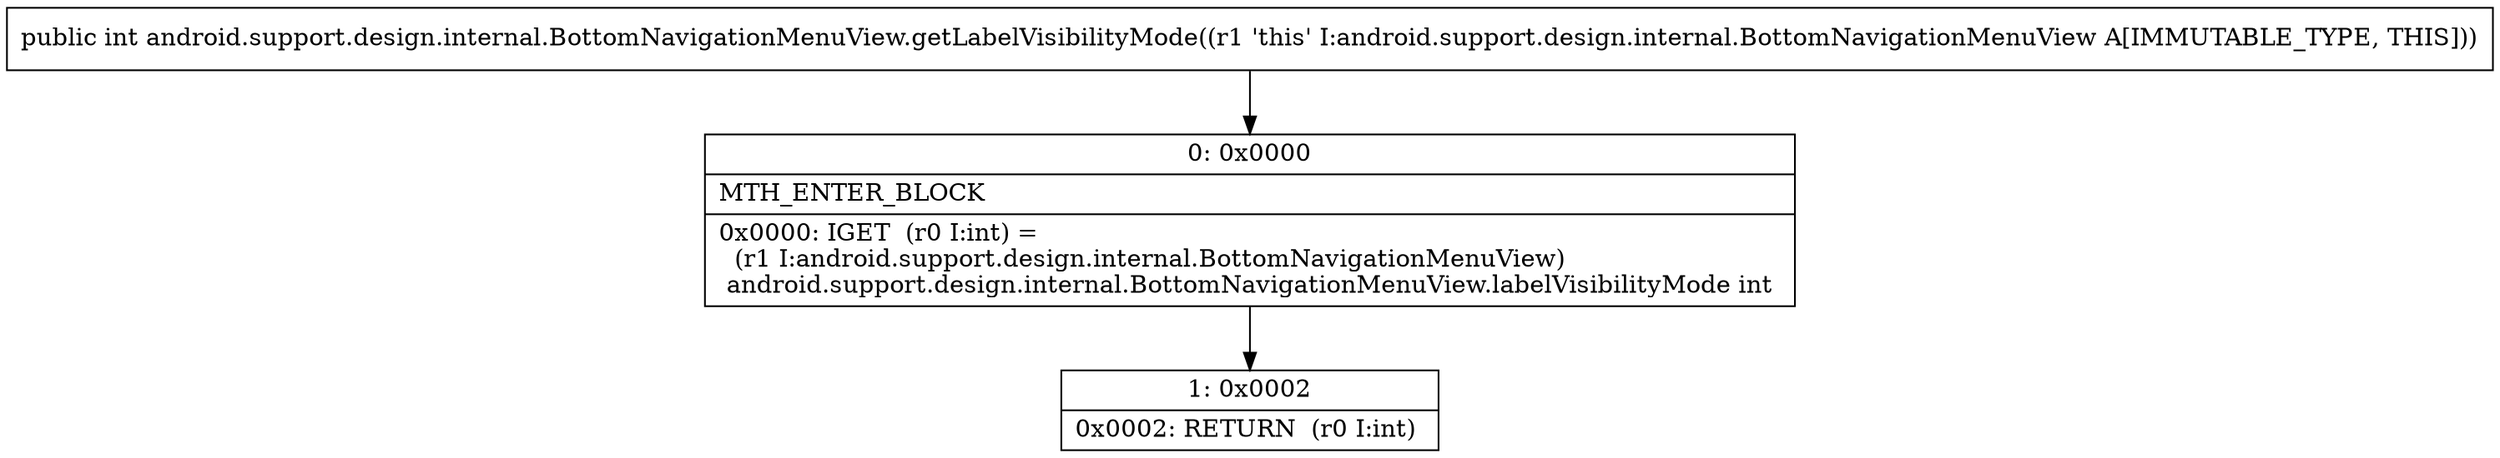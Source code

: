 digraph "CFG forandroid.support.design.internal.BottomNavigationMenuView.getLabelVisibilityMode()I" {
Node_0 [shape=record,label="{0\:\ 0x0000|MTH_ENTER_BLOCK\l|0x0000: IGET  (r0 I:int) = \l  (r1 I:android.support.design.internal.BottomNavigationMenuView)\l android.support.design.internal.BottomNavigationMenuView.labelVisibilityMode int \l}"];
Node_1 [shape=record,label="{1\:\ 0x0002|0x0002: RETURN  (r0 I:int) \l}"];
MethodNode[shape=record,label="{public int android.support.design.internal.BottomNavigationMenuView.getLabelVisibilityMode((r1 'this' I:android.support.design.internal.BottomNavigationMenuView A[IMMUTABLE_TYPE, THIS])) }"];
MethodNode -> Node_0;
Node_0 -> Node_1;
}

